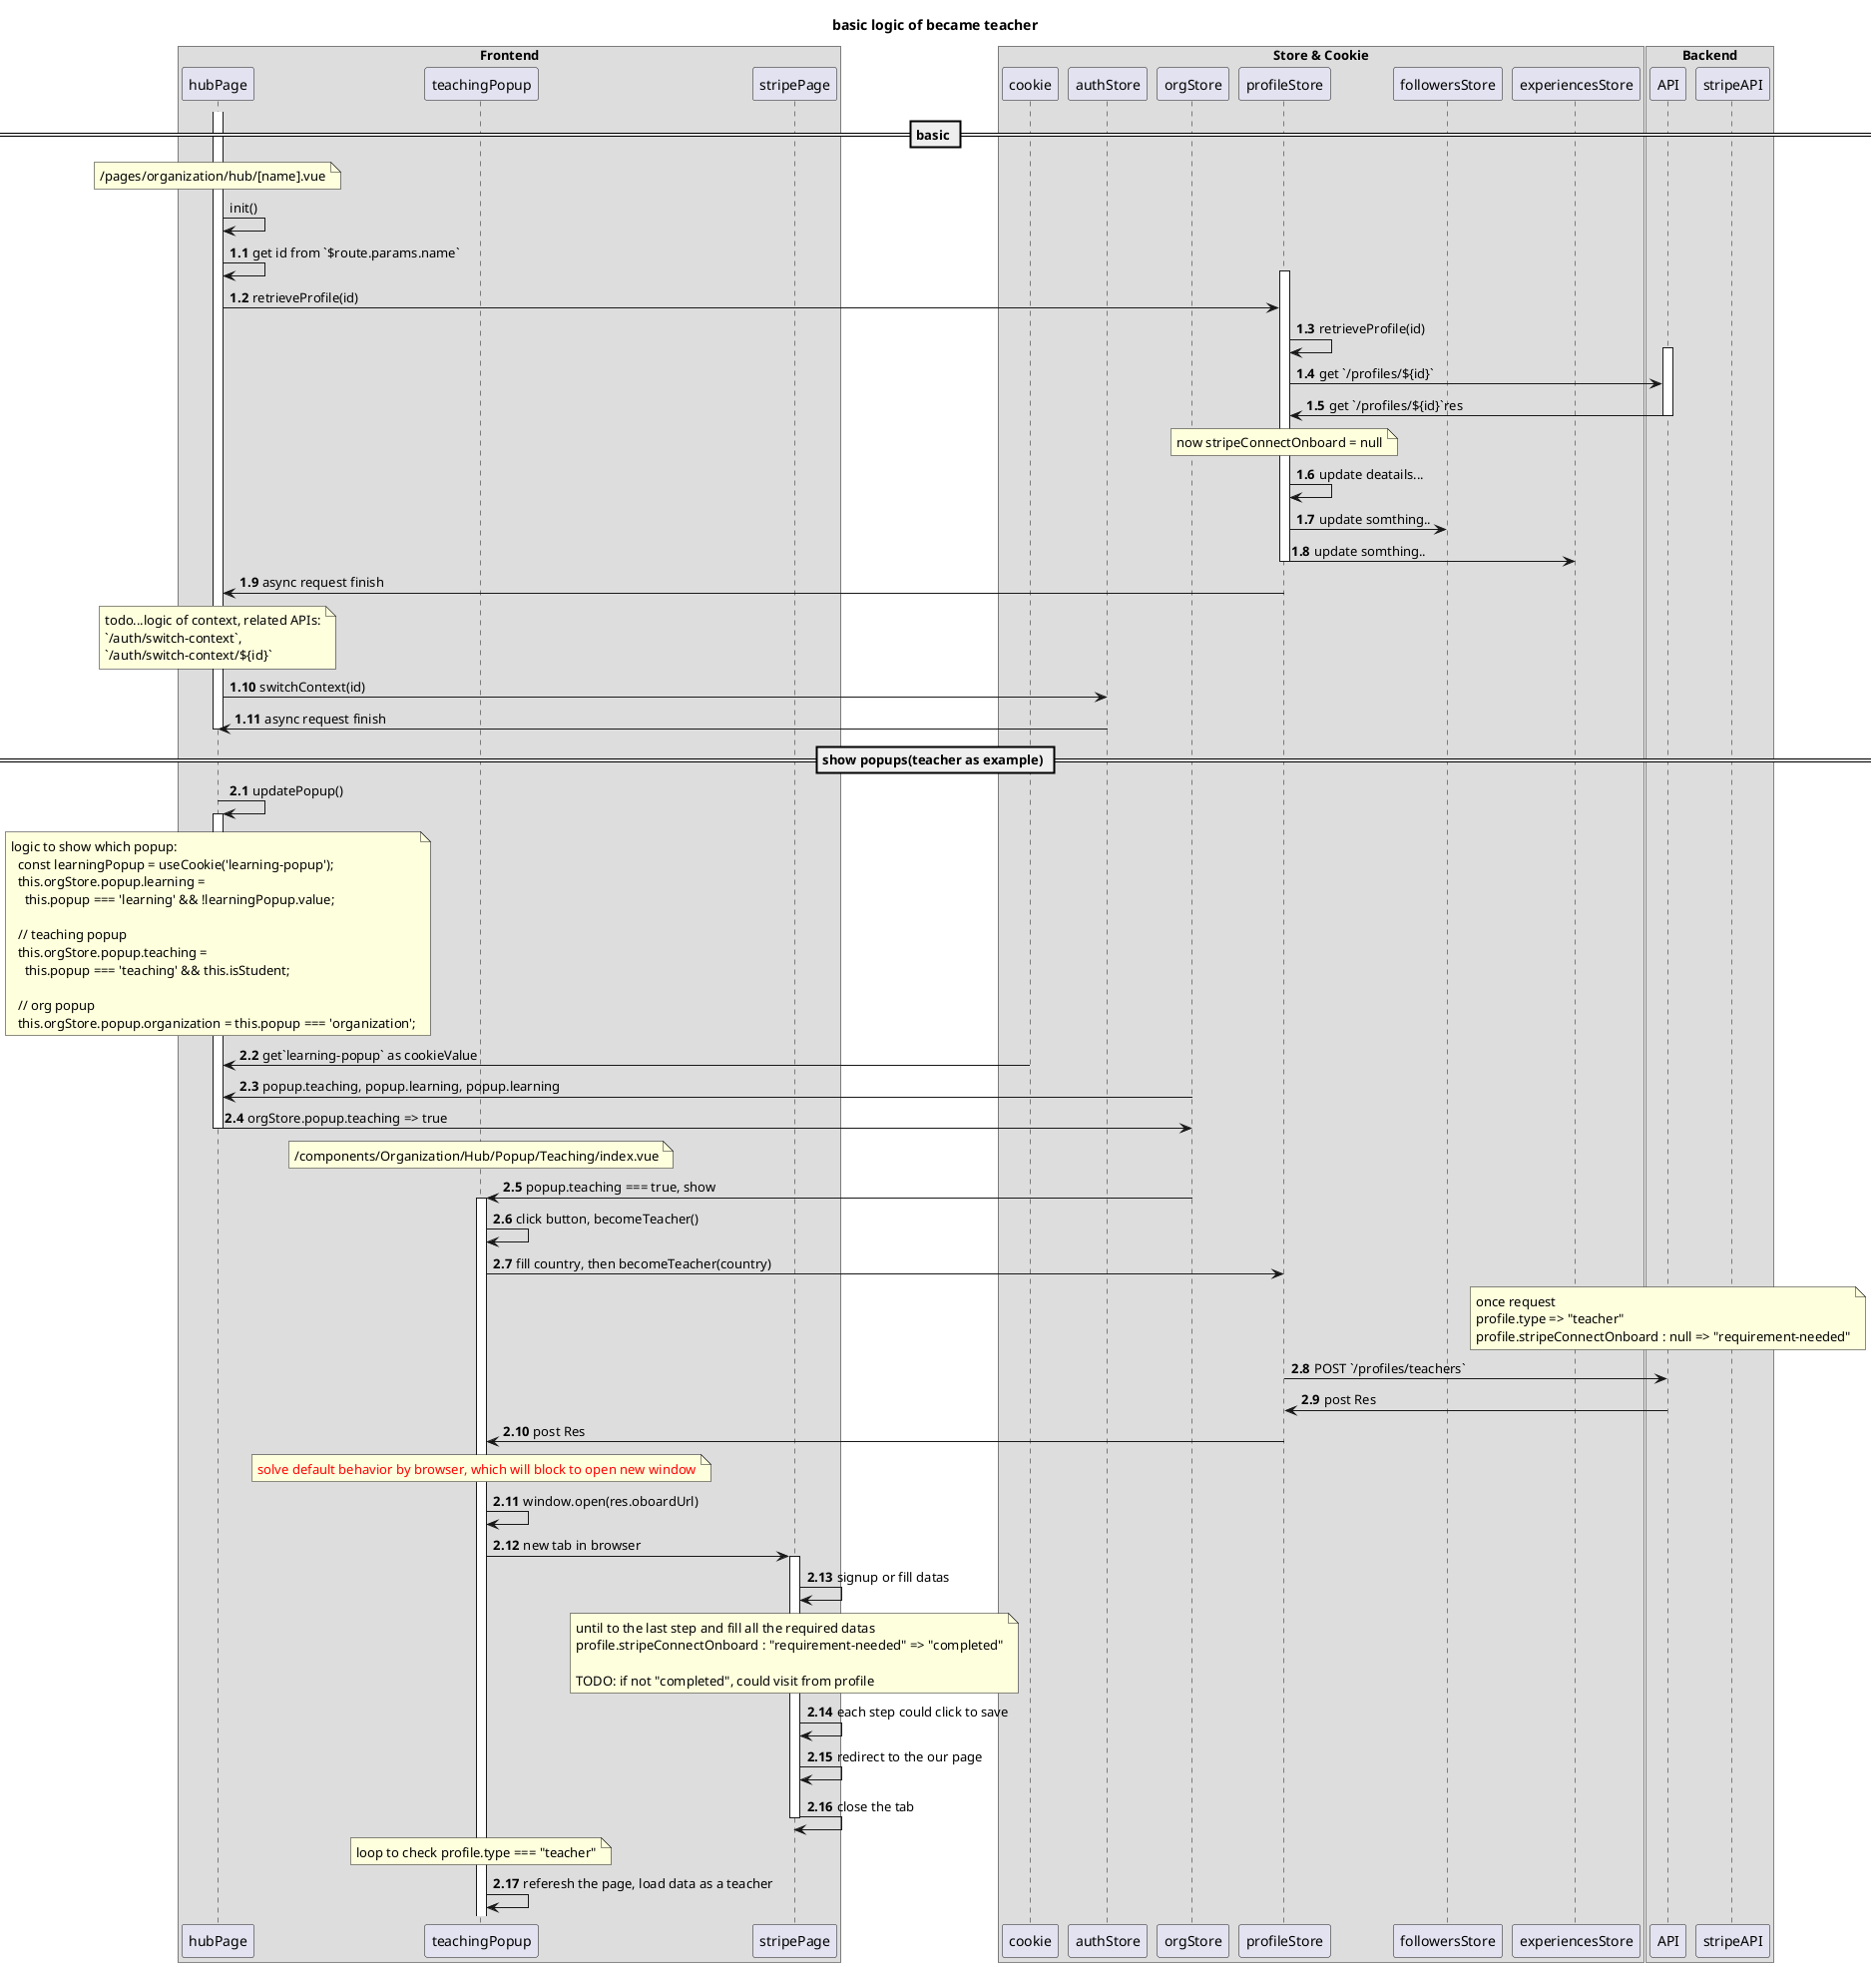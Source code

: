 @startuml
title "basic logic of became teacher"

box "Frontend"
participant hubPage
participant teachingPopup
participant stripePage
end box

box "Store & Cookie"
participant cookie
participant authStore
participant orgStore
participant profileStore
participant followersStore
participant experiencesStore
end box

box "Backend"
participant API
participant stripeAPI
end box

== basic ==
activate hubPage
note over hubPage
/pages/organization/hub/[name].vue
end note
hubPage -> hubPage : init()
autonumber 1.1
hubPage -> hubPage : get id from `$route.params.name`
  activate profileStore
    hubPage -> profileStore : retrieveProfile(id)
    profileStore -> profileStore : retrieveProfile(id)
      activate API
      profileStore -> API : get `/profiles/${id}`
      profileStore <- API : get `/profiles/${id}`res
      deactivate API
    note over profileStore
      now stripeConnectOnboard = null
    end note
    profileStore -> profileStore : update deatails...
    profileStore -> followersStore : update somthing..
    profileStore -> experiencesStore: update somthing..
  deactivate profileStore
hubPage <- profileStore : async request finish

note over hubPage
todo...logic of context, related APIs:
`/auth/switch-context`,
`/auth/switch-context/${id}`
end note
hubPage -> authStore : switchContext(id)
hubPage <- authStore : async request finish
deactivate hubPage
autonumber stop

== show popups(teacher as example) ==
autonumber 2.1
hubPage -> hubPage : updatePopup()
activate hubPage
note over hubPage
logic to show which popup:
  const learningPopup = useCookie('learning-popup');
  this.orgStore.popup.learning =
    this.popup === 'learning' && !learningPopup.value;

  // teaching popup
  this.orgStore.popup.teaching =
    this.popup === 'teaching' && this.isStudent;

  // org popup
  this.orgStore.popup.organization = this.popup === 'organization';
end note
hubPage <- cookie : get`learning-popup` as cookieValue
hubPage <- orgStore : popup.teaching, popup.learning, popup.learning
hubPage -> orgStore : orgStore.popup.teaching => true
deactivate hubPage

note over teachingPopup
/components/Organization/Hub/Popup/Teaching/index.vue
end note
teachingPopup <- orgStore: popup.teaching === true, show
activate teachingPopup
teachingPopup -> teachingPopup: click button, becomeTeacher()
teachingPopup -> profileStore: fill country, then becomeTeacher(country)
note over API
once request
profile.type => "teacher"
profile.stripeConnectOnboard : null => "requirement-needed"
end note
profileStore -> API: POST `/profiles/teachers`
profileStore <- API: post Res
profileStore -> teachingPopup: post Res
note over teachingPopup
<color red>solve default behavior by browser, which will block to open new window</color>
end note
teachingPopup -> teachingPopup: window.open(res.oboardUrl)
  teachingPopup -> stripePage: new tab in browser
  activate stripePage
  stripePage -> stripePage : signup or fill datas
  note over stripePage
  until to the last step and fill all the required datas
  profile.stripeConnectOnboard : "requirement-needed" => "completed"

  TODO: if not "completed", could visit from profile
  end note
  stripePage -> stripePage : each step could click to save
  stripePage -> stripePage : redirect to the our page
  stripePage -> stripePage : close the tab
  deactivate stripePage

note over teachingPopup
loop to check profile.type === "teacher"
end note
teachingPopup -> teachingPopup: referesh the page, load data as a teacher
@enduml